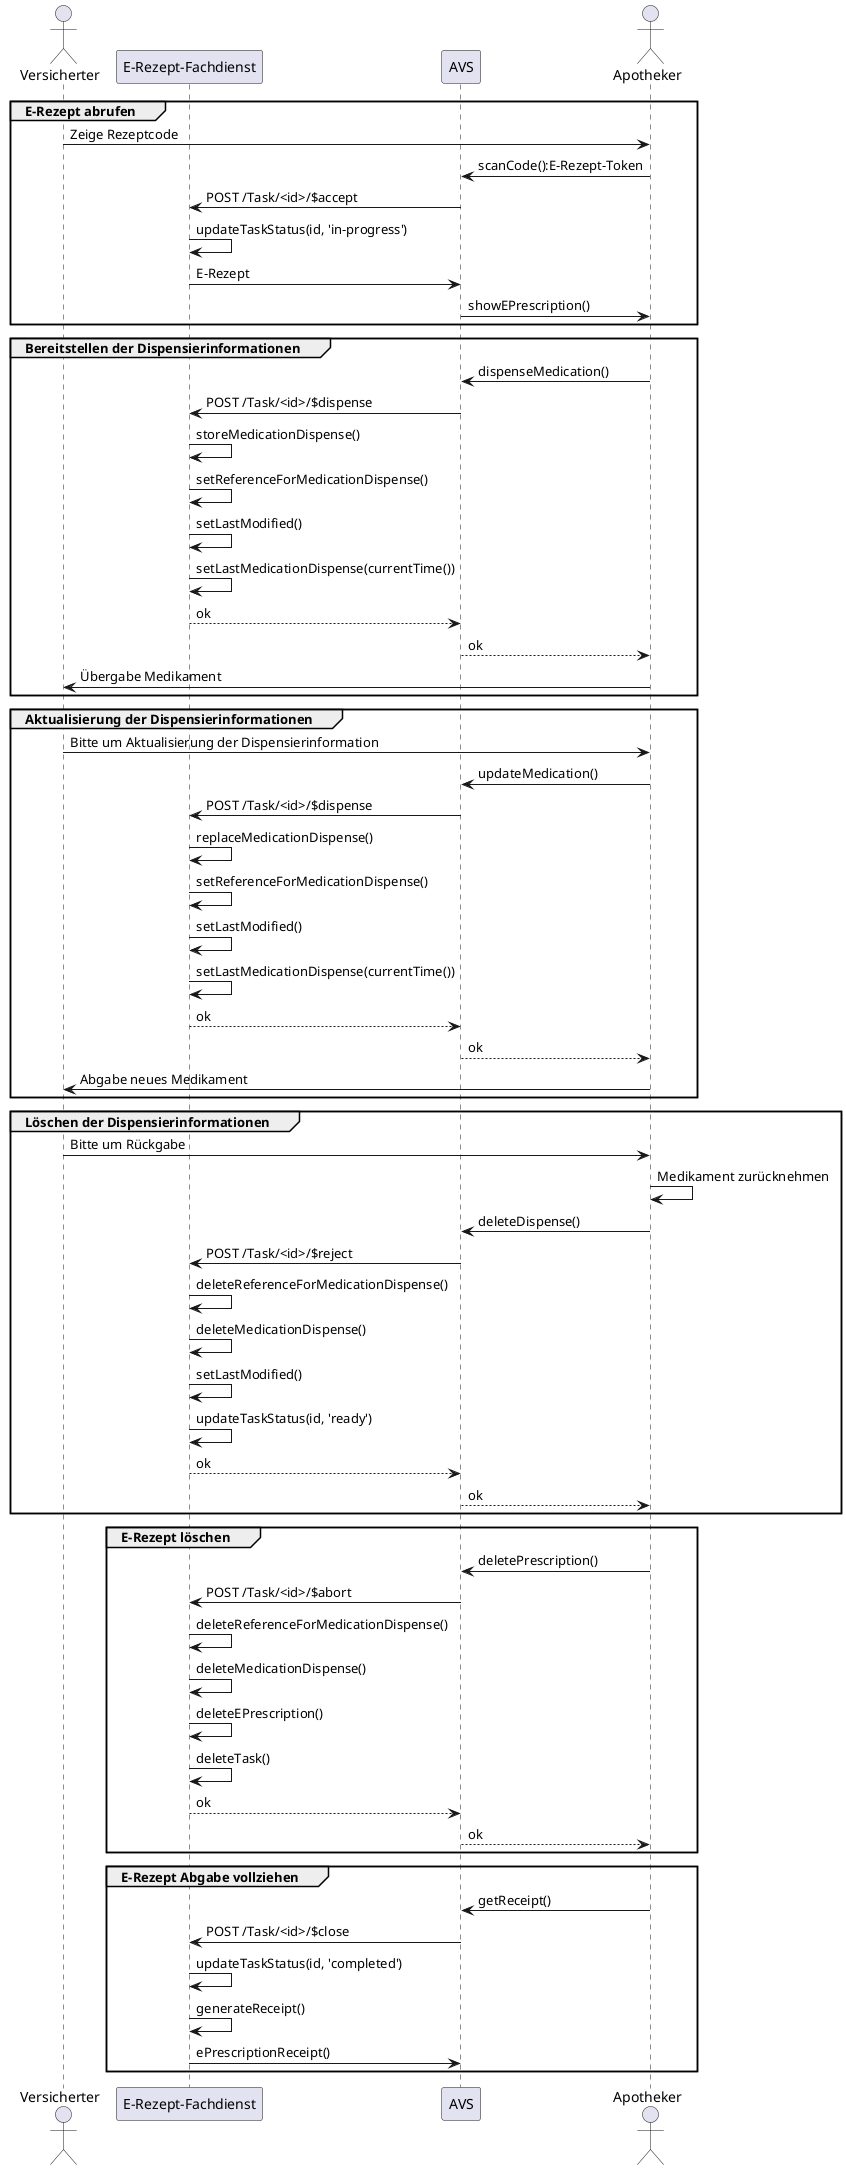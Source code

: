 @startuml Aktualisierte Abgabeinformationen

actor Versicherter
participant "E-Rezept-Fachdienst" as FD
participant AVS
actor Apotheker

group E-Rezept abrufen
Versicherter -> Apotheker: Zeige Rezeptcode
Apotheker -> AVS: scanCode():E-Rezept-Token
AVS -> FD: POST /Task/<id>/$accept
FD -> FD: updateTaskStatus(id, 'in-progress')
FD -> AVS: E-Rezept
AVS -> Apotheker: showEPrescription()
end

group Bereitstellen der Dispensierinformationen
Apotheker -> AVS: dispenseMedication()
AVS -> FD: POST /Task/<id>/$dispense
FD -> FD: storeMedicationDispense()
FD -> FD: setReferenceForMedicationDispense()
FD -> FD: setLastModified()
FD -> FD: setLastMedicationDispense(currentTime())
FD --> AVS: ok
AVS --> Apotheker: ok
Apotheker -> Versicherter: Übergabe Medikament
end

group Aktualisierung der Dispensierinformationen
Versicherter -> Apotheker: Bitte um Aktualisierung der Dispensierinformation
Apotheker -> AVS: updateMedication()
AVS -> FD: POST /Task/<id>/$dispense
FD -> FD: replaceMedicationDispense()
FD -> FD: setReferenceForMedicationDispense()
FD -> FD: setLastModified()
FD -> FD: setLastMedicationDispense(currentTime())
FD --> AVS: ok
AVS --> Apotheker: ok
Apotheker -> Versicherter: Abgabe neues Medikament
end

group Löschen der Dispensierinformationen
Versicherter -> Apotheker: Bitte um Rückgabe
Apotheker -> Apotheker: Medikament zurücknehmen
Apotheker -> AVS: deleteDispense()
AVS -> FD: POST /Task/<id>/$reject
FD -> FD: deleteReferenceForMedicationDispense()
FD -> FD: deleteMedicationDispense()
FD -> FD: setLastModified()
FD -> FD: updateTaskStatus(id, 'ready')
FD --> AVS: ok
AVS --> Apotheker: ok
end

group E-Rezept löschen
Apotheker -> AVS: deletePrescription()
AVS -> FD: POST /Task/<id>/$abort
FD -> FD: deleteReferenceForMedicationDispense()
FD -> FD: deleteMedicationDispense()
FD -> FD: deleteEPrescription()
FD -> FD: deleteTask()
FD --> AVS: ok
AVS --> Apotheker: ok
end

group E-Rezept Abgabe vollziehen 
Apotheker -> AVS: getReceipt()
AVS -> FD: POST /Task/<id>/$close
FD -> FD: updateTaskStatus(id, 'completed')
FD -> FD: generateReceipt()
FD -> AVS: ePrescriptionReceipt()
end


@enduml